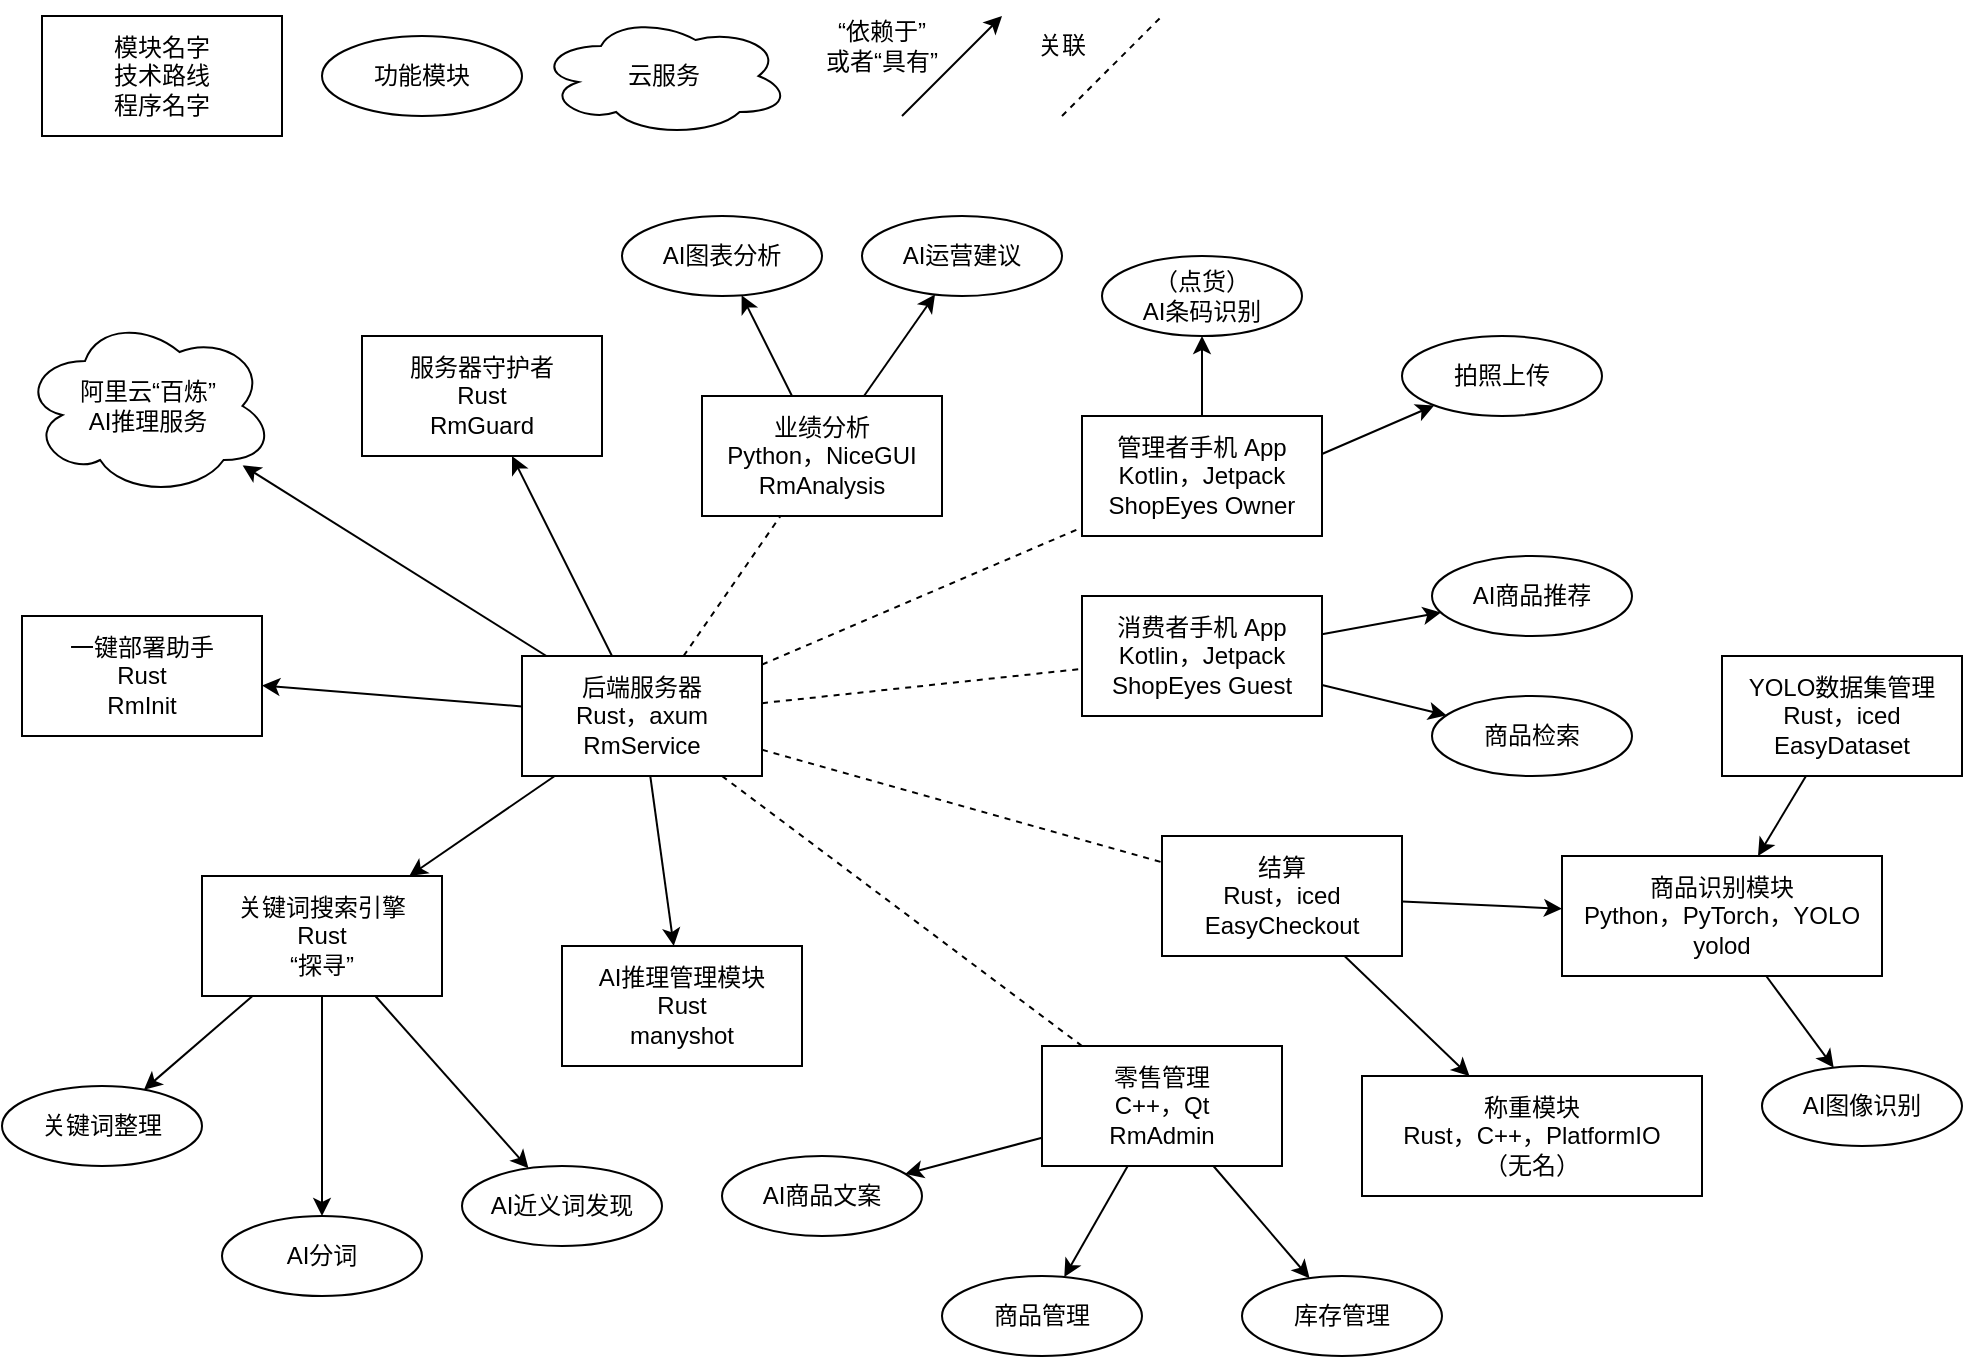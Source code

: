 <mxfile version="26.1.1">
  <diagram name="第 1 页" id="qZBS6BFGT_fbDx9XYUuw">
    <mxGraphModel dx="1120" dy="979" grid="1" gridSize="10" guides="1" tooltips="1" connect="1" arrows="1" fold="1" page="1" pageScale="1" pageWidth="827" pageHeight="1169" math="0" shadow="0">
      <root>
        <mxCell id="0" />
        <mxCell id="1" parent="0" />
        <mxCell id="apDv6MEX-A2CdWdYZprh-1" value="后端服务器&lt;div&gt;Rust，axum&lt;div&gt;RmService&lt;/div&gt;&lt;/div&gt;" style="rounded=0;whiteSpace=wrap;html=1;" vertex="1" parent="1">
          <mxGeometry x="280" y="360" width="120" height="60" as="geometry" />
        </mxCell>
        <mxCell id="apDv6MEX-A2CdWdYZprh-2" value="零售管理&lt;div&gt;C++，Qt&lt;/div&gt;&lt;div&gt;&lt;div&gt;RmAdmin&lt;/div&gt;&lt;/div&gt;" style="rounded=0;whiteSpace=wrap;html=1;" vertex="1" parent="1">
          <mxGeometry x="540" y="555" width="120" height="60" as="geometry" />
        </mxCell>
        <mxCell id="apDv6MEX-A2CdWdYZprh-3" value="业绩分析&lt;div&gt;Python，NiceGUI&lt;/div&gt;&lt;div&gt;RmAnalysis&lt;/div&gt;" style="rounded=0;whiteSpace=wrap;html=1;" vertex="1" parent="1">
          <mxGeometry x="370" y="230" width="120" height="60" as="geometry" />
        </mxCell>
        <mxCell id="apDv6MEX-A2CdWdYZprh-4" value="模块名字&lt;div&gt;技术路线&lt;br&gt;&lt;div&gt;程序名字&lt;/div&gt;&lt;/div&gt;" style="rounded=0;whiteSpace=wrap;html=1;" vertex="1" parent="1">
          <mxGeometry x="40" y="40" width="120" height="60" as="geometry" />
        </mxCell>
        <mxCell id="apDv6MEX-A2CdWdYZprh-8" value="结算&lt;div&gt;Rust，iced&lt;/div&gt;&lt;div&gt;EasyCheckout&lt;/div&gt;" style="rounded=0;whiteSpace=wrap;html=1;" vertex="1" parent="1">
          <mxGeometry x="600" y="450" width="120" height="60" as="geometry" />
        </mxCell>
        <mxCell id="apDv6MEX-A2CdWdYZprh-10" value="管理者手机 App&lt;div&gt;Kotlin，Jetpack&lt;/div&gt;&lt;div&gt;ShopEyes Owner&lt;/div&gt;" style="rounded=0;whiteSpace=wrap;html=1;" vertex="1" parent="1">
          <mxGeometry x="560" y="240" width="120" height="60" as="geometry" />
        </mxCell>
        <mxCell id="apDv6MEX-A2CdWdYZprh-12" value="关键词搜索引擎&lt;div&gt;Rust&lt;/div&gt;&lt;div&gt;“探寻”&lt;/div&gt;" style="rounded=0;whiteSpace=wrap;html=1;" vertex="1" parent="1">
          <mxGeometry x="120" y="470" width="120" height="60" as="geometry" />
        </mxCell>
        <mxCell id="apDv6MEX-A2CdWdYZprh-13" value="功能模块" style="ellipse;whiteSpace=wrap;html=1;" vertex="1" parent="1">
          <mxGeometry x="180" y="50" width="100" height="40" as="geometry" />
        </mxCell>
        <mxCell id="apDv6MEX-A2CdWdYZprh-14" value="一键部署助手&lt;div&gt;Rust&lt;/div&gt;&lt;div&gt;RmInit&lt;/div&gt;" style="rounded=0;whiteSpace=wrap;html=1;" vertex="1" parent="1">
          <mxGeometry x="30" y="340" width="120" height="60" as="geometry" />
        </mxCell>
        <mxCell id="apDv6MEX-A2CdWdYZprh-15" value="称重模块&lt;div&gt;Rust，C++，PlatformIO&lt;/div&gt;&lt;div&gt;（无名）&lt;/div&gt;" style="rounded=0;whiteSpace=wrap;html=1;" vertex="1" parent="1">
          <mxGeometry x="700" y="570" width="170" height="60" as="geometry" />
        </mxCell>
        <mxCell id="apDv6MEX-A2CdWdYZprh-19" value="" style="endArrow=none;dashed=1;html=1;rounded=0;" edge="1" parent="1" source="apDv6MEX-A2CdWdYZprh-1" target="apDv6MEX-A2CdWdYZprh-10">
          <mxGeometry width="50" height="50" relative="1" as="geometry">
            <mxPoint x="500" y="420" as="sourcePoint" />
            <mxPoint x="550" y="370" as="targetPoint" />
          </mxGeometry>
        </mxCell>
        <mxCell id="apDv6MEX-A2CdWdYZprh-20" value="" style="endArrow=none;dashed=1;html=1;rounded=0;" edge="1" parent="1" source="apDv6MEX-A2CdWdYZprh-1" target="apDv6MEX-A2CdWdYZprh-8">
          <mxGeometry width="50" height="50" relative="1" as="geometry">
            <mxPoint x="300" y="590" as="sourcePoint" />
            <mxPoint x="350" y="540" as="targetPoint" />
          </mxGeometry>
        </mxCell>
        <mxCell id="apDv6MEX-A2CdWdYZprh-21" value="" style="endArrow=none;dashed=1;html=1;rounded=0;" edge="1" parent="1" source="apDv6MEX-A2CdWdYZprh-1" target="apDv6MEX-A2CdWdYZprh-3">
          <mxGeometry width="50" height="50" relative="1" as="geometry">
            <mxPoint x="420" y="460" as="sourcePoint" />
            <mxPoint x="470" y="410" as="targetPoint" />
          </mxGeometry>
        </mxCell>
        <mxCell id="apDv6MEX-A2CdWdYZprh-22" value="" style="endArrow=none;dashed=1;html=1;rounded=0;" edge="1" parent="1" source="apDv6MEX-A2CdWdYZprh-1" target="apDv6MEX-A2CdWdYZprh-2">
          <mxGeometry width="50" height="50" relative="1" as="geometry">
            <mxPoint x="320" y="500" as="sourcePoint" />
            <mxPoint x="370" y="450" as="targetPoint" />
          </mxGeometry>
        </mxCell>
        <mxCell id="apDv6MEX-A2CdWdYZprh-25" value="商品识别模块&lt;div&gt;Python，PyTorch，YOLO&lt;/div&gt;&lt;div&gt;yolod&lt;/div&gt;" style="rounded=0;whiteSpace=wrap;html=1;" vertex="1" parent="1">
          <mxGeometry x="800" y="460" width="160" height="60" as="geometry" />
        </mxCell>
        <mxCell id="apDv6MEX-A2CdWdYZprh-29" value="" style="endArrow=classic;html=1;rounded=0;" edge="1" parent="1" source="apDv6MEX-A2CdWdYZprh-1" target="apDv6MEX-A2CdWdYZprh-12">
          <mxGeometry width="50" height="50" relative="1" as="geometry">
            <mxPoint x="190" y="590" as="sourcePoint" />
            <mxPoint x="240" y="540" as="targetPoint" />
          </mxGeometry>
        </mxCell>
        <mxCell id="apDv6MEX-A2CdWdYZprh-30" value="" style="endArrow=classic;html=1;rounded=0;" edge="1" parent="1" source="apDv6MEX-A2CdWdYZprh-1" target="apDv6MEX-A2CdWdYZprh-14">
          <mxGeometry width="50" height="50" relative="1" as="geometry">
            <mxPoint x="260" y="570" as="sourcePoint" />
            <mxPoint x="310" y="520" as="targetPoint" />
          </mxGeometry>
        </mxCell>
        <mxCell id="apDv6MEX-A2CdWdYZprh-31" value="" style="endArrow=classic;html=1;rounded=0;" edge="1" parent="1" source="apDv6MEX-A2CdWdYZprh-8" target="apDv6MEX-A2CdWdYZprh-15">
          <mxGeometry width="50" height="50" relative="1" as="geometry">
            <mxPoint x="690" y="700" as="sourcePoint" />
            <mxPoint x="740" y="650" as="targetPoint" />
          </mxGeometry>
        </mxCell>
        <mxCell id="apDv6MEX-A2CdWdYZprh-32" value="" style="endArrow=classic;html=1;rounded=0;" edge="1" parent="1" source="apDv6MEX-A2CdWdYZprh-8" target="apDv6MEX-A2CdWdYZprh-25">
          <mxGeometry width="50" height="50" relative="1" as="geometry">
            <mxPoint x="770" y="740" as="sourcePoint" />
            <mxPoint x="820" y="690" as="targetPoint" />
          </mxGeometry>
        </mxCell>
        <mxCell id="apDv6MEX-A2CdWdYZprh-33" value="YOLO数据集管理&lt;div&gt;Rust，iced&lt;/div&gt;&lt;div&gt;EasyDataset&lt;/div&gt;" style="rounded=0;whiteSpace=wrap;html=1;" vertex="1" parent="1">
          <mxGeometry x="880" y="360" width="120" height="60" as="geometry" />
        </mxCell>
        <mxCell id="apDv6MEX-A2CdWdYZprh-34" value="" style="endArrow=classic;html=1;rounded=0;" edge="1" parent="1" source="apDv6MEX-A2CdWdYZprh-33" target="apDv6MEX-A2CdWdYZprh-25">
          <mxGeometry width="50" height="50" relative="1" as="geometry">
            <mxPoint x="930" y="850" as="sourcePoint" />
            <mxPoint x="980" y="800" as="targetPoint" />
          </mxGeometry>
        </mxCell>
        <mxCell id="apDv6MEX-A2CdWdYZprh-35" value="服务器守护者&lt;div&gt;Rust&lt;/div&gt;&lt;div&gt;RmGuard&lt;/div&gt;" style="rounded=0;whiteSpace=wrap;html=1;" vertex="1" parent="1">
          <mxGeometry x="200" y="200" width="120" height="60" as="geometry" />
        </mxCell>
        <mxCell id="apDv6MEX-A2CdWdYZprh-36" value="" style="endArrow=classic;html=1;rounded=0;" edge="1" parent="1" source="apDv6MEX-A2CdWdYZprh-1" target="apDv6MEX-A2CdWdYZprh-35">
          <mxGeometry width="50" height="50" relative="1" as="geometry">
            <mxPoint x="320" y="640" as="sourcePoint" />
            <mxPoint x="370" y="590" as="targetPoint" />
          </mxGeometry>
        </mxCell>
        <mxCell id="apDv6MEX-A2CdWdYZprh-37" value="云服务" style="ellipse;shape=cloud;whiteSpace=wrap;html=1;" vertex="1" parent="1">
          <mxGeometry x="288" y="40" width="126" height="60" as="geometry" />
        </mxCell>
        <mxCell id="apDv6MEX-A2CdWdYZprh-38" value="阿里云“百炼”&lt;div&gt;AI推理服务&lt;/div&gt;" style="ellipse;shape=cloud;whiteSpace=wrap;html=1;" vertex="1" parent="1">
          <mxGeometry x="30" y="190" width="126" height="90" as="geometry" />
        </mxCell>
        <mxCell id="apDv6MEX-A2CdWdYZprh-39" value="" style="endArrow=classic;html=1;rounded=0;" edge="1" parent="1" source="apDv6MEX-A2CdWdYZprh-1" target="apDv6MEX-A2CdWdYZprh-38">
          <mxGeometry width="50" height="50" relative="1" as="geometry">
            <mxPoint x="260" y="590" as="sourcePoint" />
            <mxPoint x="310" y="540" as="targetPoint" />
          </mxGeometry>
        </mxCell>
        <mxCell id="apDv6MEX-A2CdWdYZprh-40" value="" style="endArrow=classic;html=1;rounded=0;" edge="1" parent="1">
          <mxGeometry width="50" height="50" relative="1" as="geometry">
            <mxPoint x="470" y="90" as="sourcePoint" />
            <mxPoint x="520" y="40" as="targetPoint" />
          </mxGeometry>
        </mxCell>
        <mxCell id="apDv6MEX-A2CdWdYZprh-41" value="“依赖于”&lt;div&gt;或者“具有”&lt;/div&gt;" style="text;html=1;align=center;verticalAlign=middle;whiteSpace=wrap;rounded=0;" vertex="1" parent="1">
          <mxGeometry x="430" y="40" width="60" height="30" as="geometry" />
        </mxCell>
        <mxCell id="apDv6MEX-A2CdWdYZprh-42" value="" style="endArrow=none;dashed=1;html=1;rounded=0;" edge="1" parent="1">
          <mxGeometry width="50" height="50" relative="1" as="geometry">
            <mxPoint x="550" y="90" as="sourcePoint" />
            <mxPoint x="600" y="40" as="targetPoint" />
          </mxGeometry>
        </mxCell>
        <mxCell id="apDv6MEX-A2CdWdYZprh-44" value="关联" style="text;html=1;align=center;verticalAlign=middle;whiteSpace=wrap;rounded=0;" vertex="1" parent="1">
          <mxGeometry x="520" y="40" width="60" height="30" as="geometry" />
        </mxCell>
        <mxCell id="apDv6MEX-A2CdWdYZprh-45" value="AI推理管理模块&lt;div&gt;Rust&lt;/div&gt;&lt;div&gt;manyshot&lt;/div&gt;" style="rounded=0;whiteSpace=wrap;html=1;" vertex="1" parent="1">
          <mxGeometry x="300" y="505" width="120" height="60" as="geometry" />
        </mxCell>
        <mxCell id="apDv6MEX-A2CdWdYZprh-46" value="" style="endArrow=classic;html=1;rounded=0;" edge="1" parent="1" source="apDv6MEX-A2CdWdYZprh-1" target="apDv6MEX-A2CdWdYZprh-45">
          <mxGeometry width="50" height="50" relative="1" as="geometry">
            <mxPoint x="280" y="480" as="sourcePoint" />
            <mxPoint x="330" y="430" as="targetPoint" />
          </mxGeometry>
        </mxCell>
        <mxCell id="apDv6MEX-A2CdWdYZprh-47" value="商品管理" style="ellipse;whiteSpace=wrap;html=1;" vertex="1" parent="1">
          <mxGeometry x="490" y="670" width="100" height="40" as="geometry" />
        </mxCell>
        <mxCell id="apDv6MEX-A2CdWdYZprh-48" value="库存管理" style="ellipse;whiteSpace=wrap;html=1;" vertex="1" parent="1">
          <mxGeometry x="640" y="670" width="100" height="40" as="geometry" />
        </mxCell>
        <mxCell id="apDv6MEX-A2CdWdYZprh-49" value="AI图像识别" style="ellipse;whiteSpace=wrap;html=1;" vertex="1" parent="1">
          <mxGeometry x="900" y="565" width="100" height="40" as="geometry" />
        </mxCell>
        <mxCell id="apDv6MEX-A2CdWdYZprh-50" value="AI商品文案" style="ellipse;whiteSpace=wrap;html=1;" vertex="1" parent="1">
          <mxGeometry x="380" y="610" width="100" height="40" as="geometry" />
        </mxCell>
        <mxCell id="apDv6MEX-A2CdWdYZprh-55" value="" style="endArrow=classic;html=1;rounded=0;" edge="1" parent="1" source="apDv6MEX-A2CdWdYZprh-2" target="apDv6MEX-A2CdWdYZprh-50">
          <mxGeometry width="50" height="50" relative="1" as="geometry">
            <mxPoint x="210" y="760" as="sourcePoint" />
            <mxPoint x="260" y="710" as="targetPoint" />
          </mxGeometry>
        </mxCell>
        <mxCell id="apDv6MEX-A2CdWdYZprh-56" value="" style="endArrow=classic;html=1;rounded=0;" edge="1" parent="1" source="apDv6MEX-A2CdWdYZprh-2" target="apDv6MEX-A2CdWdYZprh-47">
          <mxGeometry width="50" height="50" relative="1" as="geometry">
            <mxPoint x="330" y="830" as="sourcePoint" />
            <mxPoint x="380" y="780" as="targetPoint" />
          </mxGeometry>
        </mxCell>
        <mxCell id="apDv6MEX-A2CdWdYZprh-57" value="" style="endArrow=classic;html=1;rounded=0;" edge="1" parent="1" source="apDv6MEX-A2CdWdYZprh-2" target="apDv6MEX-A2CdWdYZprh-48">
          <mxGeometry width="50" height="50" relative="1" as="geometry">
            <mxPoint x="480" y="870" as="sourcePoint" />
            <mxPoint x="530" y="820" as="targetPoint" />
          </mxGeometry>
        </mxCell>
        <mxCell id="apDv6MEX-A2CdWdYZprh-59" value="&lt;div&gt;（点货）&lt;/div&gt;AI条码识别" style="ellipse;whiteSpace=wrap;html=1;" vertex="1" parent="1">
          <mxGeometry x="570" y="160" width="100" height="40" as="geometry" />
        </mxCell>
        <mxCell id="apDv6MEX-A2CdWdYZprh-60" value="消费者手机 App&lt;div&gt;Kotlin，Jetpack&lt;/div&gt;&lt;div&gt;ShopEyes Guest&lt;/div&gt;" style="rounded=0;whiteSpace=wrap;html=1;" vertex="1" parent="1">
          <mxGeometry x="560" y="330" width="120" height="60" as="geometry" />
        </mxCell>
        <mxCell id="apDv6MEX-A2CdWdYZprh-61" value="" style="endArrow=classic;html=1;rounded=0;" edge="1" parent="1" source="apDv6MEX-A2CdWdYZprh-25" target="apDv6MEX-A2CdWdYZprh-49">
          <mxGeometry width="50" height="50" relative="1" as="geometry">
            <mxPoint x="1010" y="690" as="sourcePoint" />
            <mxPoint x="1060" y="640" as="targetPoint" />
          </mxGeometry>
        </mxCell>
        <mxCell id="apDv6MEX-A2CdWdYZprh-62" value="" style="endArrow=none;dashed=1;html=1;rounded=0;" edge="1" parent="1" source="apDv6MEX-A2CdWdYZprh-1" target="apDv6MEX-A2CdWdYZprh-60">
          <mxGeometry width="50" height="50" relative="1" as="geometry">
            <mxPoint x="350" y="362" as="sourcePoint" />
            <mxPoint x="570" y="298" as="targetPoint" />
          </mxGeometry>
        </mxCell>
        <mxCell id="apDv6MEX-A2CdWdYZprh-63" value="" style="endArrow=classic;html=1;rounded=0;" edge="1" parent="1" source="apDv6MEX-A2CdWdYZprh-10" target="apDv6MEX-A2CdWdYZprh-59">
          <mxGeometry width="50" height="50" relative="1" as="geometry">
            <mxPoint x="750" y="310" as="sourcePoint" />
            <mxPoint x="800" y="260" as="targetPoint" />
          </mxGeometry>
        </mxCell>
        <mxCell id="apDv6MEX-A2CdWdYZprh-65" value="&lt;div&gt;拍照上传&lt;/div&gt;" style="ellipse;whiteSpace=wrap;html=1;" vertex="1" parent="1">
          <mxGeometry x="720" y="200" width="100" height="40" as="geometry" />
        </mxCell>
        <mxCell id="apDv6MEX-A2CdWdYZprh-66" value="" style="endArrow=classic;html=1;rounded=0;" edge="1" parent="1" target="apDv6MEX-A2CdWdYZprh-65">
          <mxGeometry width="50" height="50" relative="1" as="geometry">
            <mxPoint x="680" y="259" as="sourcePoint" />
            <mxPoint x="920" y="259" as="targetPoint" />
          </mxGeometry>
        </mxCell>
        <mxCell id="apDv6MEX-A2CdWdYZprh-67" value="&lt;div&gt;AI商品推荐&lt;/div&gt;" style="ellipse;whiteSpace=wrap;html=1;" vertex="1" parent="1">
          <mxGeometry x="735" y="310" width="100" height="40" as="geometry" />
        </mxCell>
        <mxCell id="apDv6MEX-A2CdWdYZprh-68" value="" style="endArrow=classic;html=1;rounded=0;" edge="1" parent="1" source="apDv6MEX-A2CdWdYZprh-60" target="apDv6MEX-A2CdWdYZprh-67">
          <mxGeometry width="50" height="50" relative="1" as="geometry">
            <mxPoint x="730" y="410" as="sourcePoint" />
            <mxPoint x="780" y="360" as="targetPoint" />
          </mxGeometry>
        </mxCell>
        <mxCell id="apDv6MEX-A2CdWdYZprh-70" value="商品检索" style="ellipse;whiteSpace=wrap;html=1;" vertex="1" parent="1">
          <mxGeometry x="735" y="380" width="100" height="40" as="geometry" />
        </mxCell>
        <mxCell id="apDv6MEX-A2CdWdYZprh-71" value="" style="endArrow=classic;html=1;rounded=0;" edge="1" parent="1" source="apDv6MEX-A2CdWdYZprh-60" target="apDv6MEX-A2CdWdYZprh-70">
          <mxGeometry width="50" height="50" relative="1" as="geometry">
            <mxPoint x="900" y="370" as="sourcePoint" />
            <mxPoint x="950" y="320" as="targetPoint" />
          </mxGeometry>
        </mxCell>
        <mxCell id="apDv6MEX-A2CdWdYZprh-73" value="关键词整理" style="ellipse;whiteSpace=wrap;html=1;" vertex="1" parent="1">
          <mxGeometry x="20" y="575" width="100" height="40" as="geometry" />
        </mxCell>
        <mxCell id="apDv6MEX-A2CdWdYZprh-74" value="AI分词" style="ellipse;whiteSpace=wrap;html=1;" vertex="1" parent="1">
          <mxGeometry x="130" y="640" width="100" height="40" as="geometry" />
        </mxCell>
        <mxCell id="apDv6MEX-A2CdWdYZprh-75" value="AI近义词发现" style="ellipse;whiteSpace=wrap;html=1;" vertex="1" parent="1">
          <mxGeometry x="250" y="615" width="100" height="40" as="geometry" />
        </mxCell>
        <mxCell id="apDv6MEX-A2CdWdYZprh-76" value="" style="endArrow=classic;html=1;rounded=0;" edge="1" parent="1" source="apDv6MEX-A2CdWdYZprh-12" target="apDv6MEX-A2CdWdYZprh-73">
          <mxGeometry width="50" height="50" relative="1" as="geometry">
            <mxPoint x="190" y="630" as="sourcePoint" />
            <mxPoint x="240" y="580" as="targetPoint" />
          </mxGeometry>
        </mxCell>
        <mxCell id="apDv6MEX-A2CdWdYZprh-77" value="" style="endArrow=classic;html=1;rounded=0;" edge="1" parent="1" source="apDv6MEX-A2CdWdYZprh-12" target="apDv6MEX-A2CdWdYZprh-74">
          <mxGeometry width="50" height="50" relative="1" as="geometry">
            <mxPoint x="190" y="620" as="sourcePoint" />
            <mxPoint x="240" y="570" as="targetPoint" />
          </mxGeometry>
        </mxCell>
        <mxCell id="apDv6MEX-A2CdWdYZprh-78" value="" style="endArrow=classic;html=1;rounded=0;" edge="1" parent="1" source="apDv6MEX-A2CdWdYZprh-12" target="apDv6MEX-A2CdWdYZprh-75">
          <mxGeometry width="50" height="50" relative="1" as="geometry">
            <mxPoint x="230" y="610" as="sourcePoint" />
            <mxPoint x="280" y="560" as="targetPoint" />
          </mxGeometry>
        </mxCell>
        <mxCell id="apDv6MEX-A2CdWdYZprh-80" value="AI图表分析" style="ellipse;whiteSpace=wrap;html=1;" vertex="1" parent="1">
          <mxGeometry x="330" y="140" width="100" height="40" as="geometry" />
        </mxCell>
        <mxCell id="apDv6MEX-A2CdWdYZprh-81" value="AI运营建议" style="ellipse;whiteSpace=wrap;html=1;" vertex="1" parent="1">
          <mxGeometry x="450" y="140" width="100" height="40" as="geometry" />
        </mxCell>
        <mxCell id="apDv6MEX-A2CdWdYZprh-82" value="" style="endArrow=classic;html=1;rounded=0;" edge="1" parent="1" source="apDv6MEX-A2CdWdYZprh-3" target="apDv6MEX-A2CdWdYZprh-81">
          <mxGeometry width="50" height="50" relative="1" as="geometry">
            <mxPoint x="490" y="270" as="sourcePoint" />
            <mxPoint x="540" y="220" as="targetPoint" />
          </mxGeometry>
        </mxCell>
        <mxCell id="apDv6MEX-A2CdWdYZprh-83" value="" style="endArrow=classic;html=1;rounded=0;" edge="1" parent="1" source="apDv6MEX-A2CdWdYZprh-3" target="apDv6MEX-A2CdWdYZprh-80">
          <mxGeometry width="50" height="50" relative="1" as="geometry">
            <mxPoint x="490" y="370" as="sourcePoint" />
            <mxPoint x="540" y="320" as="targetPoint" />
          </mxGeometry>
        </mxCell>
      </root>
    </mxGraphModel>
  </diagram>
</mxfile>
